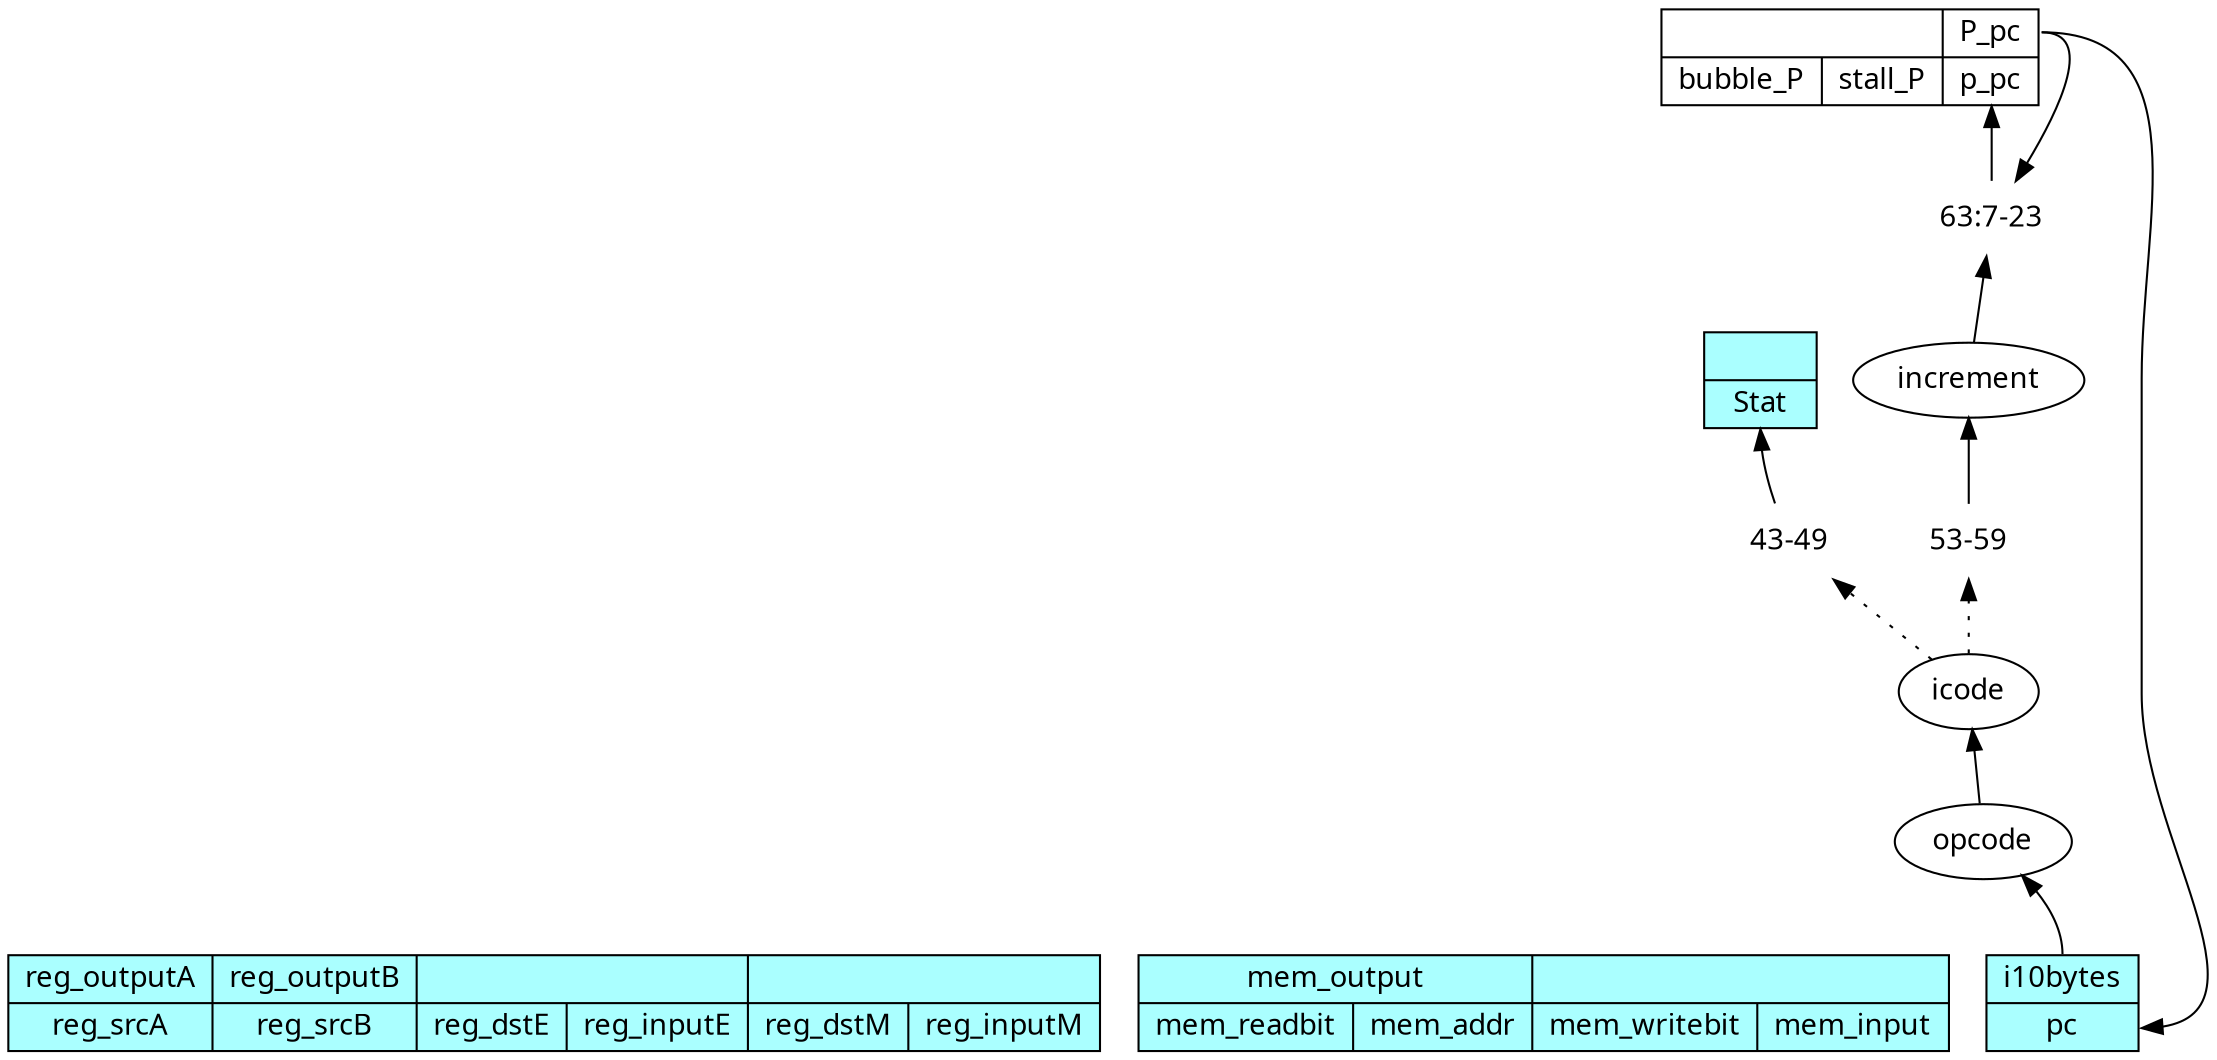 digraph pc { // auto-generated HCL2 visualization via graphviz
    node [ fontname="sans-serif" ];
    rankdir=BT;
    ///////////////////////// builtin components ////////////////////////

    _regfile [shape="record" label="{<reg_outputA>reg_outputA|<reg_srcA>reg_srcA}|{<reg_outputB>reg_outputB|<reg_srcB>reg_srcB}|{|{<reg_dstE>reg_dstE|<reg_inputE>reg_inputE}}|{|{<reg_dstM>reg_dstM|<reg_inputM>reg_inputM}}" style="filled" fillcolor="#aaffff"];
    _datamem [shape="record" label="{<mem_output>mem_output|{<mem_readbit>mem_readbit|<mem_addr>mem_addr}}|{|{<mem_writebit>mem_writebit|<mem_input>mem_input}}" style="filled" fillcolor="#aaffff"];
    _instmem [shape="record" label="{<i10bytes>i10bytes|<pc>pc}" style="filled" fillcolor="#aaffff"];
    _status [shape="record" label="{|<Stat>Stat}" style="filled" fillcolor="#aaffff"];

    //////////////////////////// user code //////////////////////////////

_reg_P [shape="record" label="{|{<bubble_P>bubble_P|<stall_P>stall_P}}|{<P_pc>P_pc|<p_pc>p_pc}"];
    _reg_P:P_pc -> _instmem:pc;
    _instmem:i10bytes -> opcode;
    opcode -> icode;
    _op_Stat [shape="none" label="43-49"];
    _op_Stat -> _status:Stat;
    icode -> _op_Stat [style=dotted];
    _op_increment [shape="none" label="53-59"];
    _op_increment -> increment;
    icode -> _op_increment [style=dotted];
    _op_p_pc [shape="none" label="63:7-23"];
    _op_p_pc -> _reg_P:p_pc;
    _reg_P:P_pc -> _op_p_pc;
    increment -> _op_p_pc;

}
